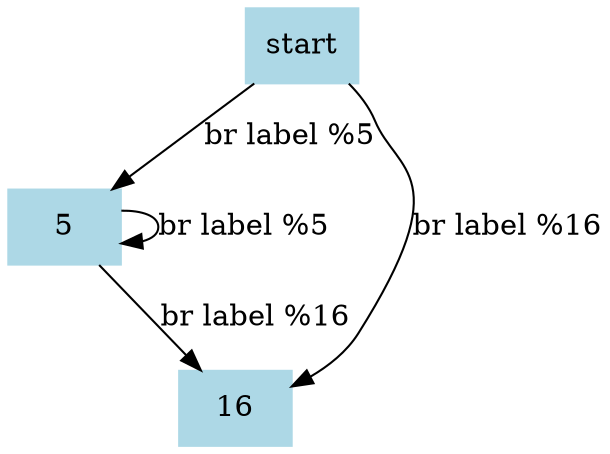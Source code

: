 digraph CFG {
    node [shape=box, style=filled, color=lightblue];
    
    start [label="start"];
    node5 [label="5"];
    node16 [label="16"];
    
    start -> node5 [label="br label %5"];
    start -> node16 [label="br label %16"];
    
    node5 -> node5 [label="br label %5"];
    node5 -> node16 [label="br label %16"];
}